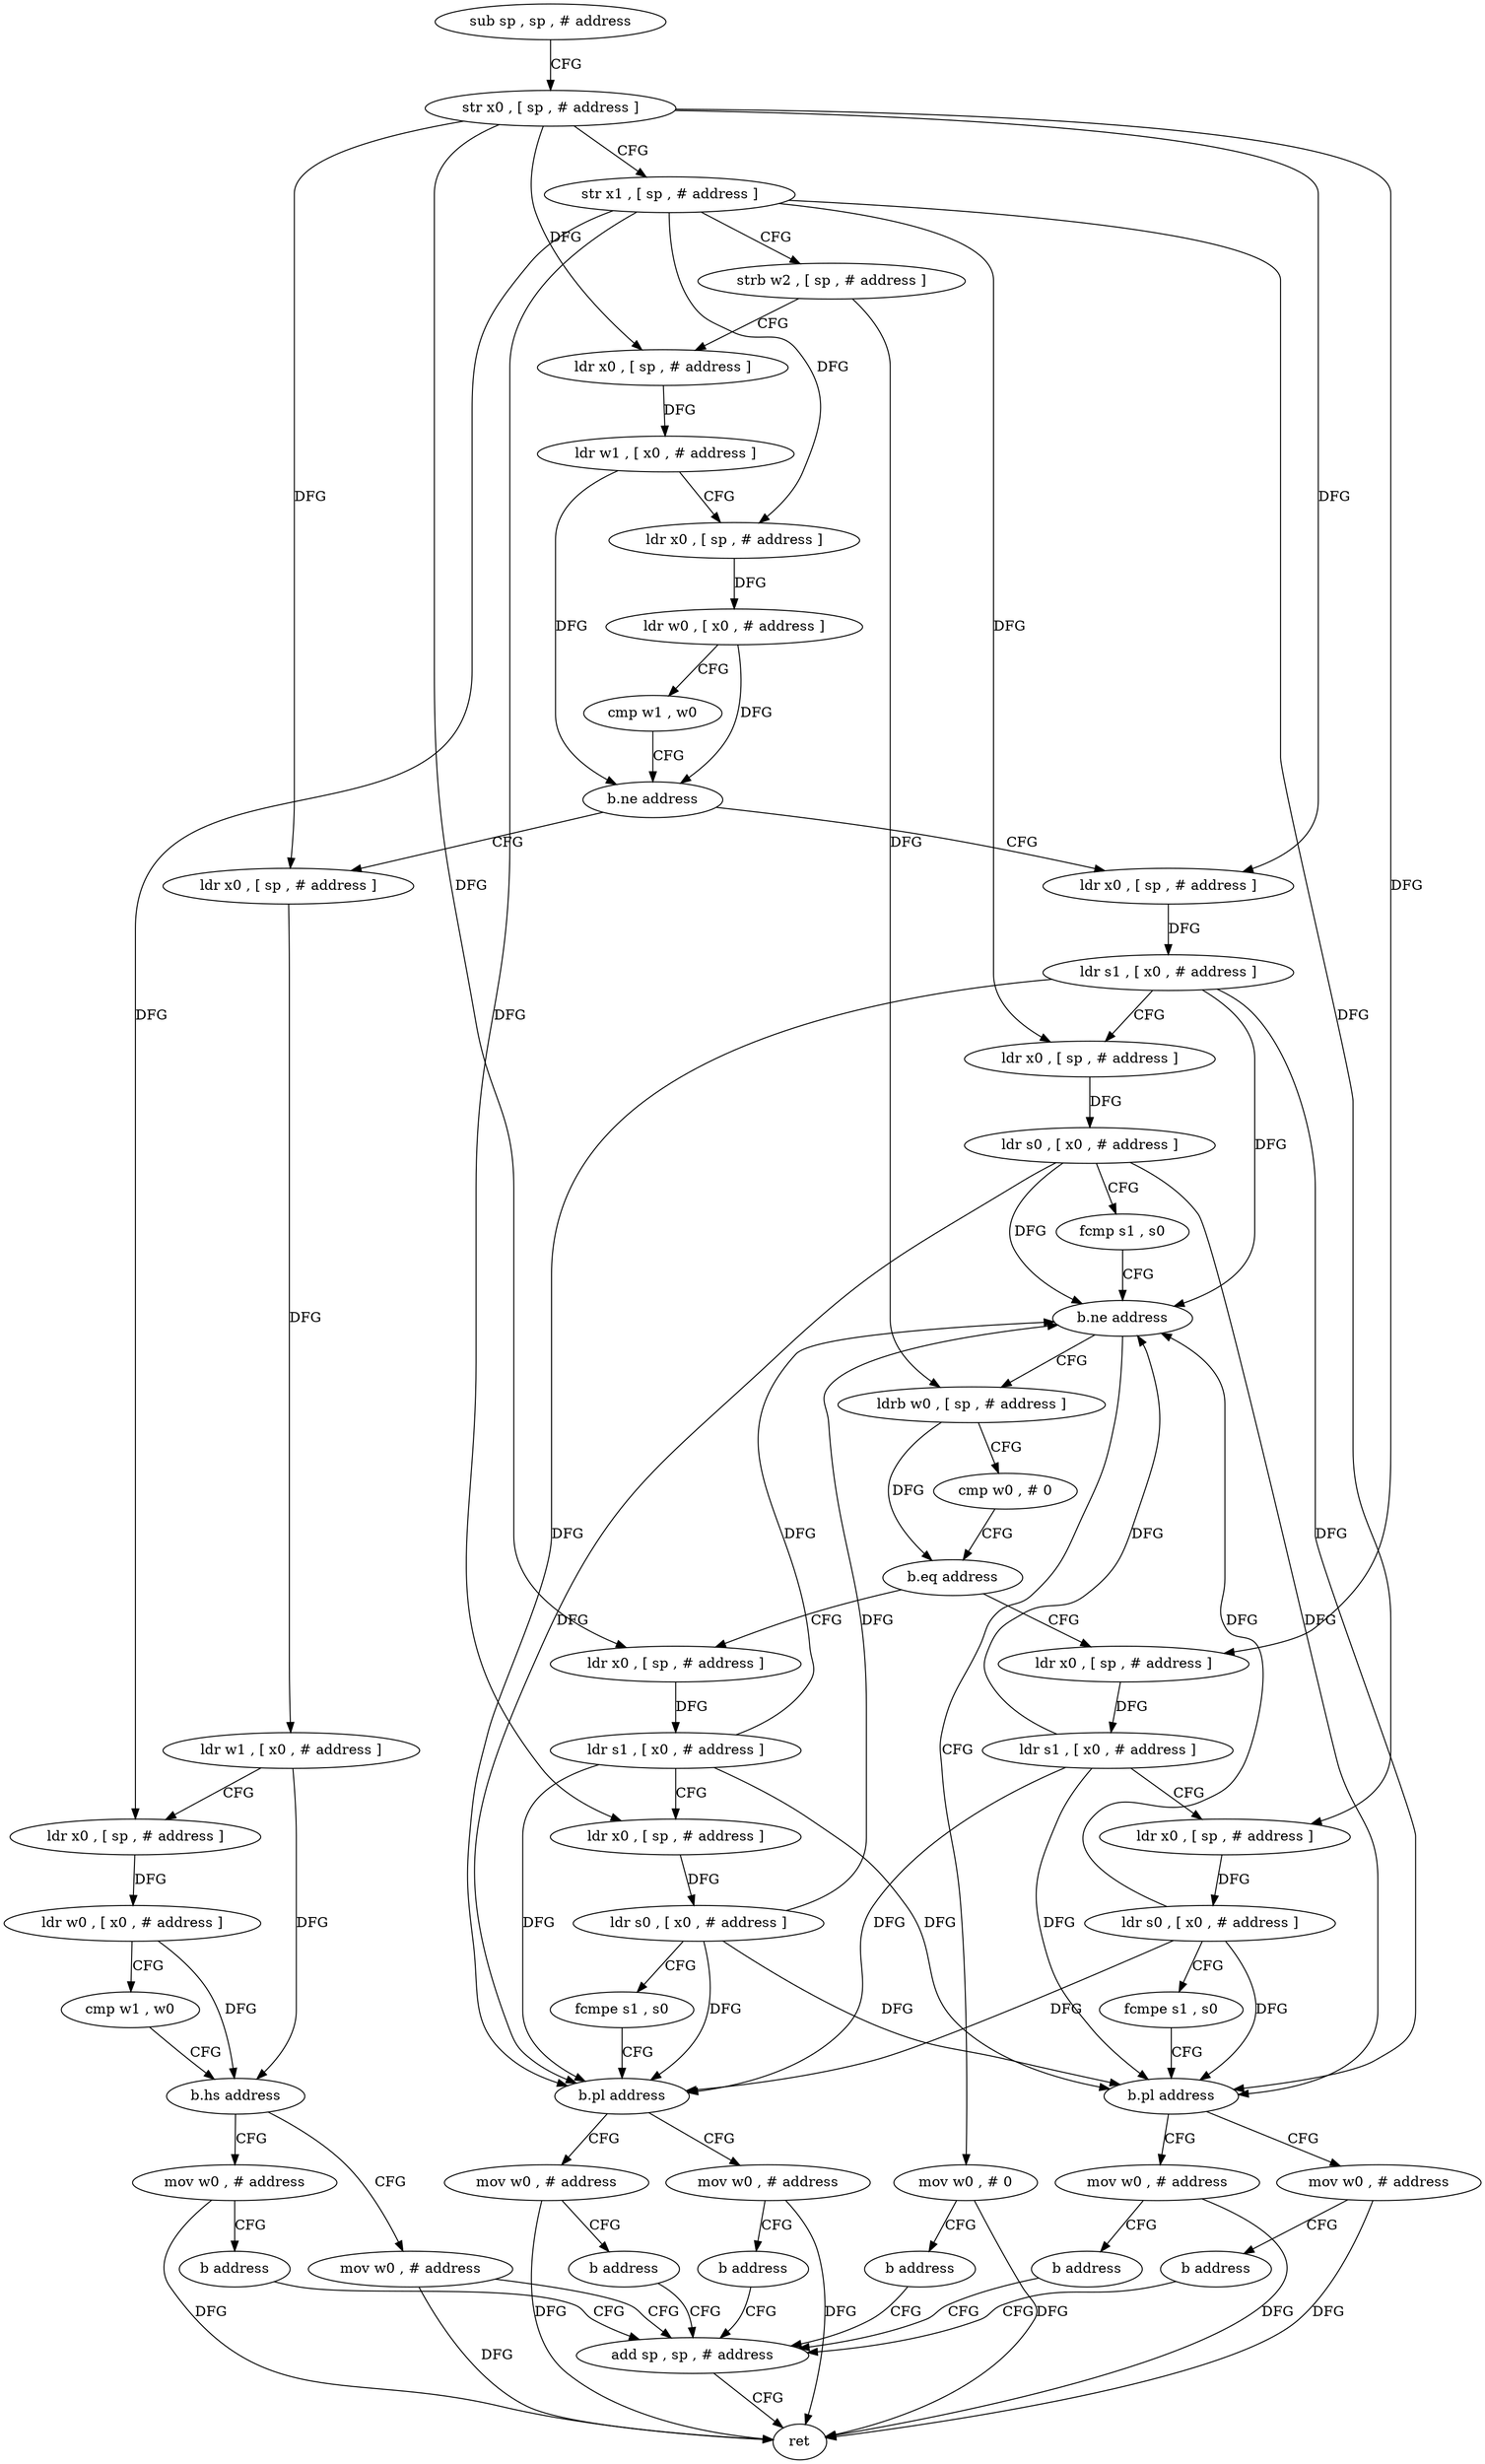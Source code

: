 digraph "func" {
"4229748" [label = "sub sp , sp , # address" ]
"4229752" [label = "str x0 , [ sp , # address ]" ]
"4229756" [label = "str x1 , [ sp , # address ]" ]
"4229760" [label = "strb w2 , [ sp , # address ]" ]
"4229764" [label = "ldr x0 , [ sp , # address ]" ]
"4229768" [label = "ldr w1 , [ x0 , # address ]" ]
"4229772" [label = "ldr x0 , [ sp , # address ]" ]
"4229776" [label = "ldr w0 , [ x0 , # address ]" ]
"4229780" [label = "cmp w1 , w0" ]
"4229784" [label = "b.ne address" ]
"4229912" [label = "ldr x0 , [ sp , # address ]" ]
"4229788" [label = "ldr x0 , [ sp , # address ]" ]
"4229916" [label = "ldr w1 , [ x0 , # address ]" ]
"4229920" [label = "ldr x0 , [ sp , # address ]" ]
"4229924" [label = "ldr w0 , [ x0 , # address ]" ]
"4229928" [label = "cmp w1 , w0" ]
"4229932" [label = "b.hs address" ]
"4229944" [label = "mov w0 , # address" ]
"4229936" [label = "mov w0 , # address" ]
"4229792" [label = "ldr s1 , [ x0 , # address ]" ]
"4229796" [label = "ldr x0 , [ sp , # address ]" ]
"4229800" [label = "ldr s0 , [ x0 , # address ]" ]
"4229804" [label = "fcmp s1 , s0" ]
"4229808" [label = "b.ne address" ]
"4229820" [label = "ldrb w0 , [ sp , # address ]" ]
"4229812" [label = "mov w0 , # 0" ]
"4229948" [label = "add sp , sp , # address" ]
"4229940" [label = "b address" ]
"4229824" [label = "cmp w0 , # 0" ]
"4229828" [label = "b.eq address" ]
"4229872" [label = "ldr x0 , [ sp , # address ]" ]
"4229832" [label = "ldr x0 , [ sp , # address ]" ]
"4229816" [label = "b address" ]
"4229952" [label = "ret" ]
"4229876" [label = "ldr s1 , [ x0 , # address ]" ]
"4229880" [label = "ldr x0 , [ sp , # address ]" ]
"4229884" [label = "ldr s0 , [ x0 , # address ]" ]
"4229888" [label = "fcmpe s1 , s0" ]
"4229892" [label = "b.pl address" ]
"4229904" [label = "mov w0 , # address" ]
"4229896" [label = "mov w0 , # address" ]
"4229836" [label = "ldr s1 , [ x0 , # address ]" ]
"4229840" [label = "ldr x0 , [ sp , # address ]" ]
"4229844" [label = "ldr s0 , [ x0 , # address ]" ]
"4229848" [label = "fcmpe s1 , s0" ]
"4229852" [label = "b.pl address" ]
"4229864" [label = "mov w0 , # address" ]
"4229856" [label = "mov w0 , # address" ]
"4229908" [label = "b address" ]
"4229900" [label = "b address" ]
"4229868" [label = "b address" ]
"4229860" [label = "b address" ]
"4229748" -> "4229752" [ label = "CFG" ]
"4229752" -> "4229756" [ label = "CFG" ]
"4229752" -> "4229764" [ label = "DFG" ]
"4229752" -> "4229912" [ label = "DFG" ]
"4229752" -> "4229788" [ label = "DFG" ]
"4229752" -> "4229872" [ label = "DFG" ]
"4229752" -> "4229832" [ label = "DFG" ]
"4229756" -> "4229760" [ label = "CFG" ]
"4229756" -> "4229772" [ label = "DFG" ]
"4229756" -> "4229920" [ label = "DFG" ]
"4229756" -> "4229796" [ label = "DFG" ]
"4229756" -> "4229880" [ label = "DFG" ]
"4229756" -> "4229840" [ label = "DFG" ]
"4229760" -> "4229764" [ label = "CFG" ]
"4229760" -> "4229820" [ label = "DFG" ]
"4229764" -> "4229768" [ label = "DFG" ]
"4229768" -> "4229772" [ label = "CFG" ]
"4229768" -> "4229784" [ label = "DFG" ]
"4229772" -> "4229776" [ label = "DFG" ]
"4229776" -> "4229780" [ label = "CFG" ]
"4229776" -> "4229784" [ label = "DFG" ]
"4229780" -> "4229784" [ label = "CFG" ]
"4229784" -> "4229912" [ label = "CFG" ]
"4229784" -> "4229788" [ label = "CFG" ]
"4229912" -> "4229916" [ label = "DFG" ]
"4229788" -> "4229792" [ label = "DFG" ]
"4229916" -> "4229920" [ label = "CFG" ]
"4229916" -> "4229932" [ label = "DFG" ]
"4229920" -> "4229924" [ label = "DFG" ]
"4229924" -> "4229928" [ label = "CFG" ]
"4229924" -> "4229932" [ label = "DFG" ]
"4229928" -> "4229932" [ label = "CFG" ]
"4229932" -> "4229944" [ label = "CFG" ]
"4229932" -> "4229936" [ label = "CFG" ]
"4229944" -> "4229948" [ label = "CFG" ]
"4229944" -> "4229952" [ label = "DFG" ]
"4229936" -> "4229940" [ label = "CFG" ]
"4229936" -> "4229952" [ label = "DFG" ]
"4229792" -> "4229796" [ label = "CFG" ]
"4229792" -> "4229808" [ label = "DFG" ]
"4229792" -> "4229892" [ label = "DFG" ]
"4229792" -> "4229852" [ label = "DFG" ]
"4229796" -> "4229800" [ label = "DFG" ]
"4229800" -> "4229804" [ label = "CFG" ]
"4229800" -> "4229808" [ label = "DFG" ]
"4229800" -> "4229892" [ label = "DFG" ]
"4229800" -> "4229852" [ label = "DFG" ]
"4229804" -> "4229808" [ label = "CFG" ]
"4229808" -> "4229820" [ label = "CFG" ]
"4229808" -> "4229812" [ label = "CFG" ]
"4229820" -> "4229824" [ label = "CFG" ]
"4229820" -> "4229828" [ label = "DFG" ]
"4229812" -> "4229816" [ label = "CFG" ]
"4229812" -> "4229952" [ label = "DFG" ]
"4229948" -> "4229952" [ label = "CFG" ]
"4229940" -> "4229948" [ label = "CFG" ]
"4229824" -> "4229828" [ label = "CFG" ]
"4229828" -> "4229872" [ label = "CFG" ]
"4229828" -> "4229832" [ label = "CFG" ]
"4229872" -> "4229876" [ label = "DFG" ]
"4229832" -> "4229836" [ label = "DFG" ]
"4229816" -> "4229948" [ label = "CFG" ]
"4229876" -> "4229880" [ label = "CFG" ]
"4229876" -> "4229808" [ label = "DFG" ]
"4229876" -> "4229892" [ label = "DFG" ]
"4229876" -> "4229852" [ label = "DFG" ]
"4229880" -> "4229884" [ label = "DFG" ]
"4229884" -> "4229888" [ label = "CFG" ]
"4229884" -> "4229808" [ label = "DFG" ]
"4229884" -> "4229892" [ label = "DFG" ]
"4229884" -> "4229852" [ label = "DFG" ]
"4229888" -> "4229892" [ label = "CFG" ]
"4229892" -> "4229904" [ label = "CFG" ]
"4229892" -> "4229896" [ label = "CFG" ]
"4229904" -> "4229908" [ label = "CFG" ]
"4229904" -> "4229952" [ label = "DFG" ]
"4229896" -> "4229900" [ label = "CFG" ]
"4229896" -> "4229952" [ label = "DFG" ]
"4229836" -> "4229840" [ label = "CFG" ]
"4229836" -> "4229808" [ label = "DFG" ]
"4229836" -> "4229892" [ label = "DFG" ]
"4229836" -> "4229852" [ label = "DFG" ]
"4229840" -> "4229844" [ label = "DFG" ]
"4229844" -> "4229848" [ label = "CFG" ]
"4229844" -> "4229808" [ label = "DFG" ]
"4229844" -> "4229892" [ label = "DFG" ]
"4229844" -> "4229852" [ label = "DFG" ]
"4229848" -> "4229852" [ label = "CFG" ]
"4229852" -> "4229864" [ label = "CFG" ]
"4229852" -> "4229856" [ label = "CFG" ]
"4229864" -> "4229868" [ label = "CFG" ]
"4229864" -> "4229952" [ label = "DFG" ]
"4229856" -> "4229860" [ label = "CFG" ]
"4229856" -> "4229952" [ label = "DFG" ]
"4229908" -> "4229948" [ label = "CFG" ]
"4229900" -> "4229948" [ label = "CFG" ]
"4229868" -> "4229948" [ label = "CFG" ]
"4229860" -> "4229948" [ label = "CFG" ]
}
